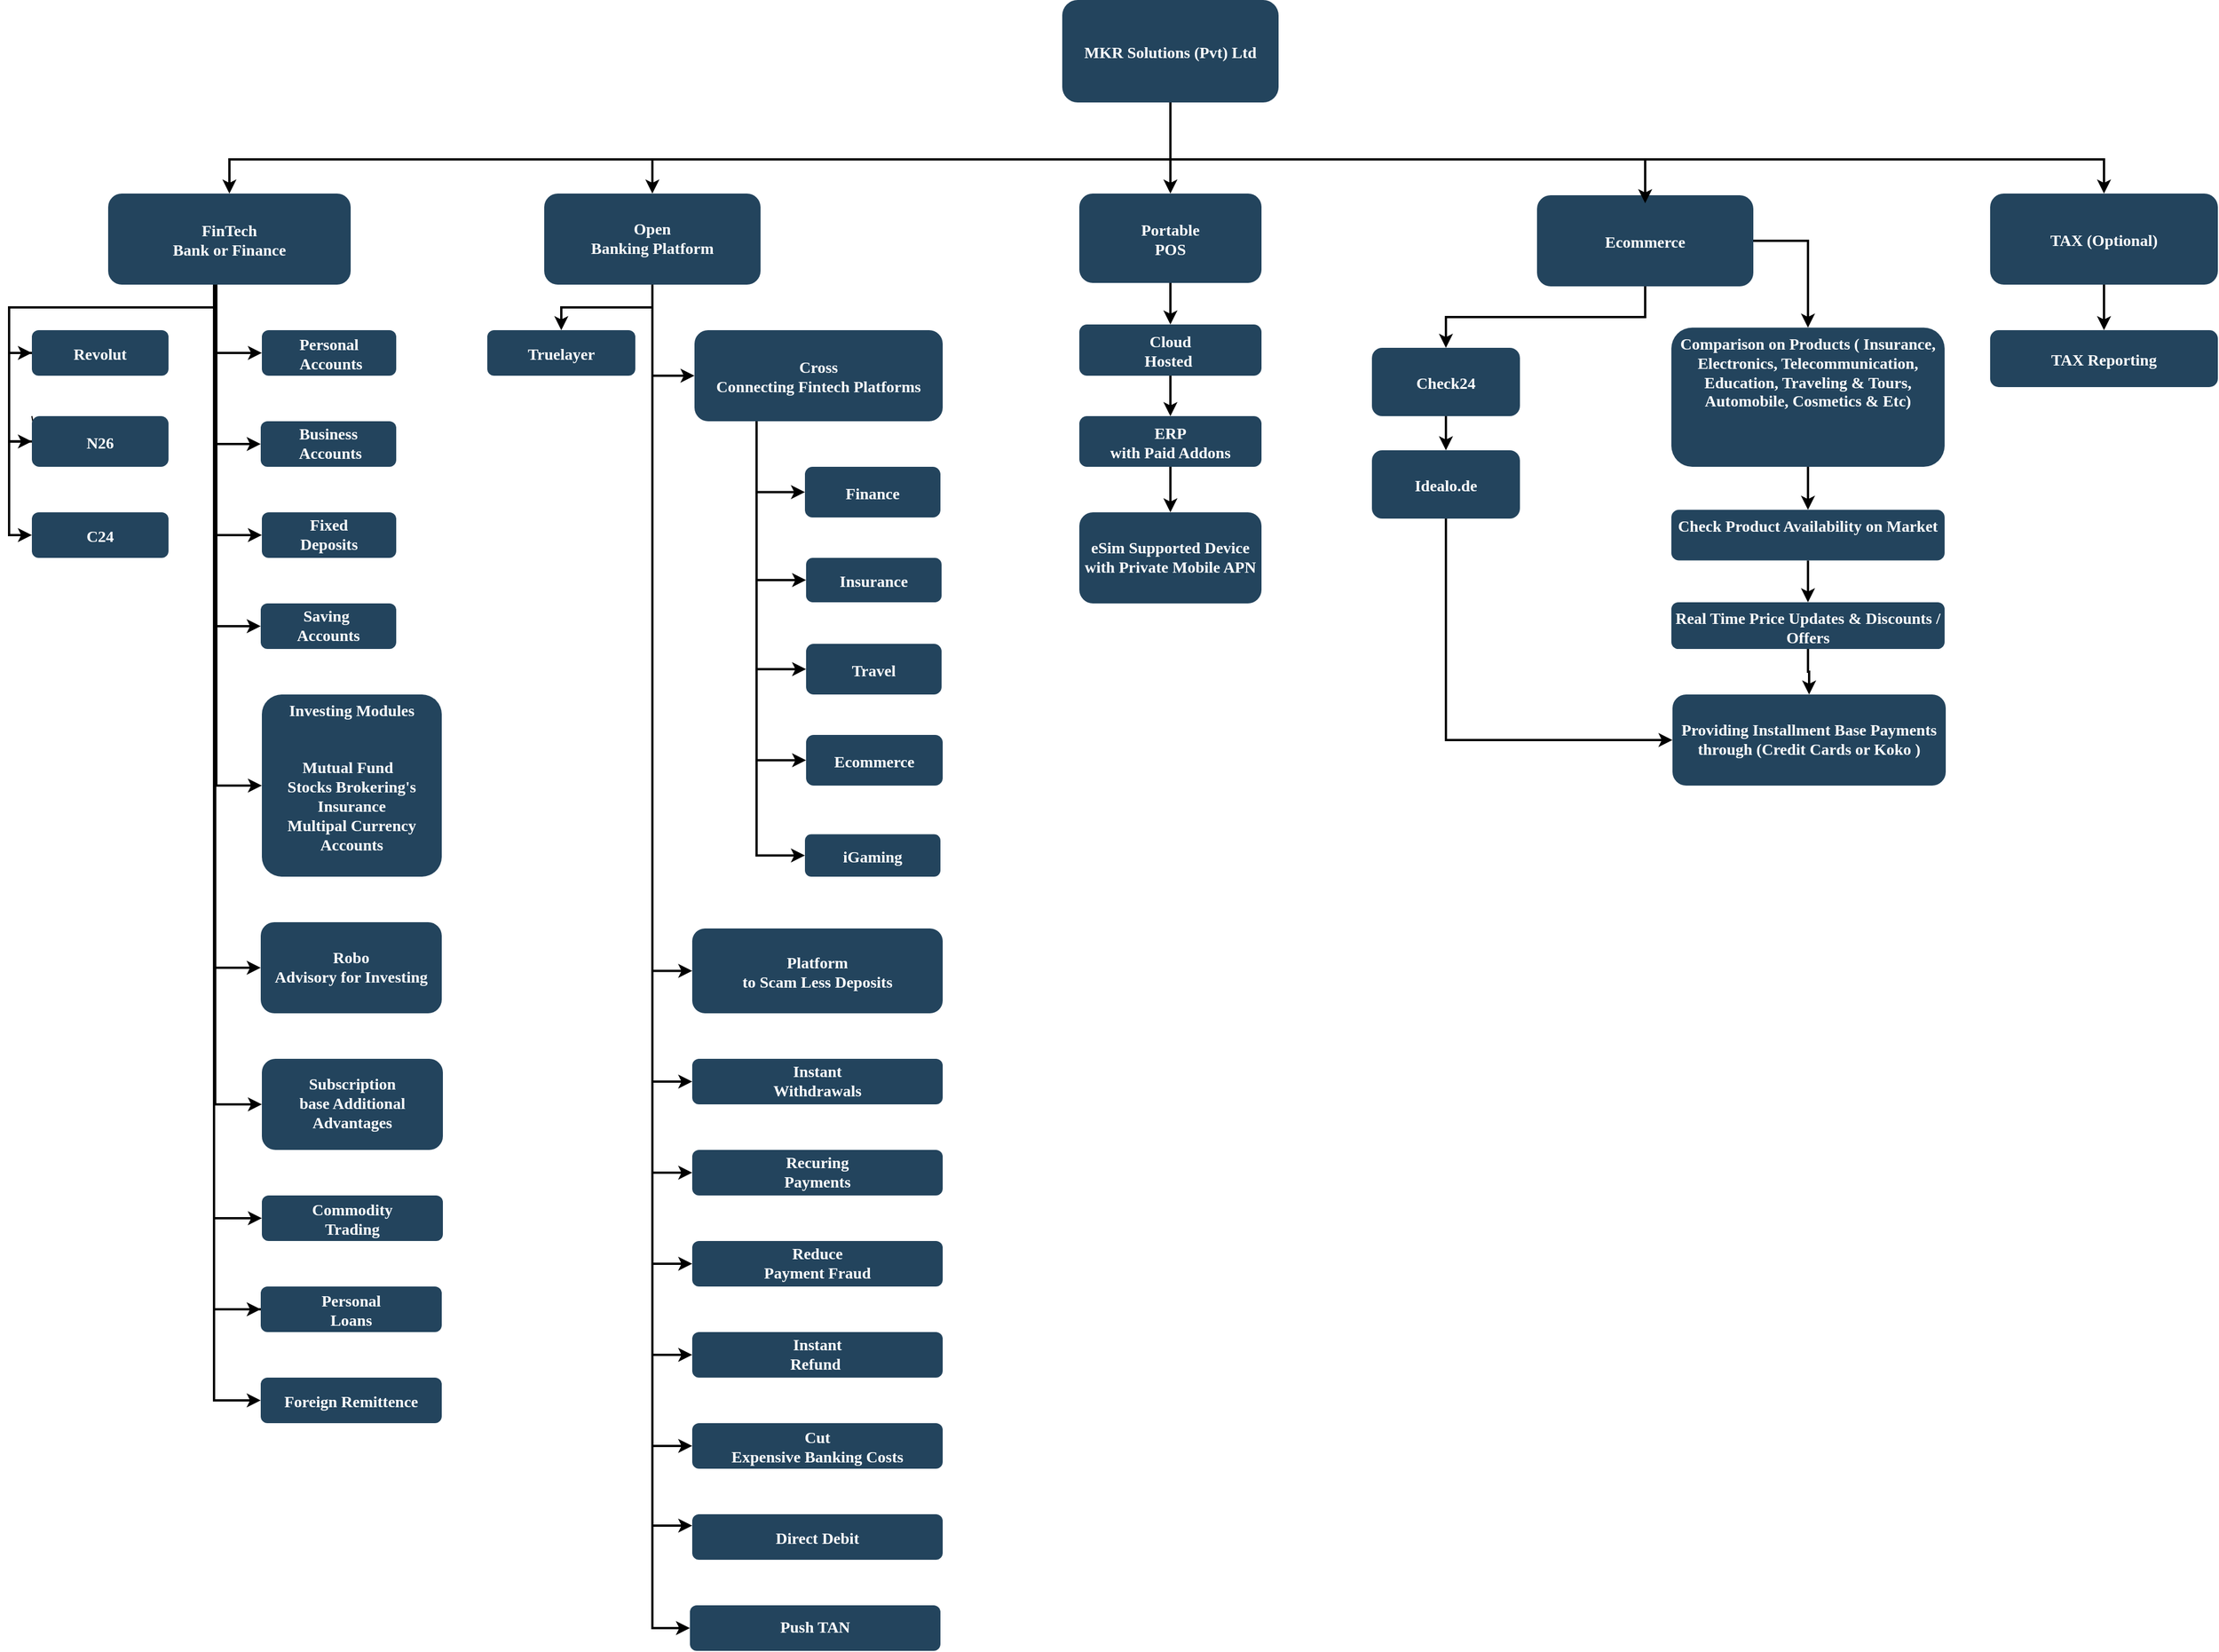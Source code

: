 <mxfile version="25.0.3">
  <diagram name="Page-1" id="2c0d36ab-eaac-3732-788b-9136903baeff">
    <mxGraphModel dx="2954" dy="1110" grid="1" gridSize="10" guides="1" tooltips="1" connect="1" arrows="1" fold="1" page="1" pageScale="1.5" pageWidth="1654" pageHeight="1169" background="none" math="0" shadow="0">
      <root>
        <mxCell id="0" />
        <mxCell id="1" parent="0" />
        <mxCell id="46ZgH81Ad_jFvTiQ-aaI-148" style="edgeStyle=orthogonalEdgeStyle;rounded=0;orthogonalLoop=1;jettySize=auto;html=1;exitX=0.5;exitY=1;exitDx=0;exitDy=0;strokeWidth=2;" parent="1" source="2" target="46ZgH81Ad_jFvTiQ-aaI-145" edge="1">
          <mxGeometry relative="1" as="geometry">
            <Array as="points">
              <mxPoint x="1040" y="290" />
              <mxPoint x="1860" y="290" />
            </Array>
          </mxGeometry>
        </mxCell>
        <mxCell id="46ZgH81Ad_jFvTiQ-aaI-154" style="edgeStyle=orthogonalEdgeStyle;rounded=0;orthogonalLoop=1;jettySize=auto;html=1;exitX=0.5;exitY=1;exitDx=0;exitDy=0;entryX=0.5;entryY=0;entryDx=0;entryDy=0;strokeWidth=2;" parent="1" source="2" target="10" edge="1">
          <mxGeometry relative="1" as="geometry" />
        </mxCell>
        <mxCell id="46ZgH81Ad_jFvTiQ-aaI-155" style="edgeStyle=orthogonalEdgeStyle;rounded=0;orthogonalLoop=1;jettySize=auto;html=1;exitX=0.5;exitY=1;exitDx=0;exitDy=0;entryX=0.5;entryY=0;entryDx=0;entryDy=0;strokeWidth=2;" parent="1" source="2" target="13" edge="1">
          <mxGeometry relative="1" as="geometry">
            <Array as="points">
              <mxPoint x="1040" y="290" />
              <mxPoint x="214" y="290" />
            </Array>
          </mxGeometry>
        </mxCell>
        <mxCell id="2" value="MKR Solutions (Pvt) Ltd" style="rounded=1;fillColor=#23445D;gradientColor=none;strokeColor=none;fontColor=#FFFFFF;fontStyle=1;fontFamily=Tahoma;fontSize=14" parent="1" vertex="1">
          <mxGeometry x="945" y="150" width="190" height="90" as="geometry" />
        </mxCell>
        <mxCell id="46ZgH81Ad_jFvTiQ-aaI-136" style="edgeStyle=orthogonalEdgeStyle;rounded=0;orthogonalLoop=1;jettySize=auto;html=1;exitX=1;exitY=0.5;exitDx=0;exitDy=0;entryX=0.5;entryY=0;entryDx=0;entryDy=0;strokeWidth=2;" parent="1" source="4" target="48" edge="1">
          <mxGeometry relative="1" as="geometry" />
        </mxCell>
        <mxCell id="4" value="Ecommerce" style="rounded=1;fillColor=#23445D;gradientColor=none;strokeColor=none;fontColor=#FFFFFF;fontStyle=1;fontFamily=Tahoma;fontSize=14" parent="1" vertex="1">
          <mxGeometry x="1362.0" y="321.5" width="190" height="80" as="geometry" />
        </mxCell>
        <mxCell id="9" value="" style="edgeStyle=elbowEdgeStyle;elbow=vertical;strokeWidth=2;rounded=0;exitX=0.5;exitY=1;exitDx=0;exitDy=0;" parent="1" source="2" edge="1">
          <mxGeometry x="337" y="215.5" width="100" height="100" as="geometry">
            <mxPoint x="1040" y="230" as="sourcePoint" />
            <mxPoint x="1457" y="328.5" as="targetPoint" />
            <Array as="points">
              <mxPoint x="1160" y="290" />
              <mxPoint x="1050" y="294" />
            </Array>
          </mxGeometry>
        </mxCell>
        <mxCell id="46ZgH81Ad_jFvTiQ-aaI-150" style="edgeStyle=orthogonalEdgeStyle;rounded=0;orthogonalLoop=1;jettySize=auto;html=1;exitX=0.5;exitY=1;exitDx=0;exitDy=0;entryX=0.5;entryY=0;entryDx=0;entryDy=0;strokeWidth=2;" parent="1" source="10" target="41" edge="1">
          <mxGeometry relative="1" as="geometry" />
        </mxCell>
        <mxCell id="10" value="Portable&#xa;POS" style="rounded=1;fillColor=#23445D;gradientColor=none;strokeColor=none;fontColor=#FFFFFF;fontStyle=1;fontFamily=Tahoma;fontSize=14" parent="1" vertex="1">
          <mxGeometry x="960" y="320" width="160" height="78.5" as="geometry" />
        </mxCell>
        <mxCell id="46ZgH81Ad_jFvTiQ-aaI-121" style="edgeStyle=orthogonalEdgeStyle;rounded=0;orthogonalLoop=1;jettySize=auto;html=1;exitX=0.5;exitY=1;exitDx=0;exitDy=0;entryX=0;entryY=0.5;entryDx=0;entryDy=0;strokeWidth=2;" parent="1" source="12" target="37" edge="1">
          <mxGeometry relative="1" as="geometry" />
        </mxCell>
        <mxCell id="46ZgH81Ad_jFvTiQ-aaI-122" style="edgeStyle=orthogonalEdgeStyle;rounded=0;orthogonalLoop=1;jettySize=auto;html=1;exitX=0.5;exitY=1;exitDx=0;exitDy=0;entryX=0;entryY=0.5;entryDx=0;entryDy=0;strokeWidth=2;" parent="1" source="12" target="38" edge="1">
          <mxGeometry relative="1" as="geometry" />
        </mxCell>
        <mxCell id="46ZgH81Ad_jFvTiQ-aaI-124" style="edgeStyle=orthogonalEdgeStyle;rounded=0;orthogonalLoop=1;jettySize=auto;html=1;exitX=0.5;exitY=1;exitDx=0;exitDy=0;entryX=0;entryY=0.5;entryDx=0;entryDy=0;strokeWidth=2;" parent="1" source="12" target="39" edge="1">
          <mxGeometry relative="1" as="geometry" />
        </mxCell>
        <mxCell id="46ZgH81Ad_jFvTiQ-aaI-125" style="edgeStyle=orthogonalEdgeStyle;rounded=0;orthogonalLoop=1;jettySize=auto;html=1;exitX=0.5;exitY=1;exitDx=0;exitDy=0;entryX=0;entryY=0.5;entryDx=0;entryDy=0;strokeWidth=2;" parent="1" source="12" target="8fLzP8o-x3sx5GPTJKCO-153" edge="1">
          <mxGeometry relative="1" as="geometry" />
        </mxCell>
        <mxCell id="46ZgH81Ad_jFvTiQ-aaI-126" style="edgeStyle=orthogonalEdgeStyle;rounded=0;orthogonalLoop=1;jettySize=auto;html=1;exitX=0.5;exitY=1;exitDx=0;exitDy=0;entryX=0;entryY=0.5;entryDx=0;entryDy=0;strokeWidth=2;" parent="1" source="12" target="8fLzP8o-x3sx5GPTJKCO-154" edge="1">
          <mxGeometry relative="1" as="geometry" />
        </mxCell>
        <mxCell id="46ZgH81Ad_jFvTiQ-aaI-127" style="edgeStyle=orthogonalEdgeStyle;rounded=0;orthogonalLoop=1;jettySize=auto;html=1;exitX=0.5;exitY=1;exitDx=0;exitDy=0;entryX=0;entryY=0.5;entryDx=0;entryDy=0;strokeWidth=2;" parent="1" source="12" target="8fLzP8o-x3sx5GPTJKCO-155" edge="1">
          <mxGeometry relative="1" as="geometry" />
        </mxCell>
        <mxCell id="46ZgH81Ad_jFvTiQ-aaI-128" style="edgeStyle=orthogonalEdgeStyle;rounded=0;orthogonalLoop=1;jettySize=auto;html=1;exitX=0.5;exitY=1;exitDx=0;exitDy=0;entryX=0;entryY=0.25;entryDx=0;entryDy=0;strokeWidth=2;" parent="1" source="12" target="95Yf4TQ1uGfuyi8VCFPg-128" edge="1">
          <mxGeometry relative="1" as="geometry" />
        </mxCell>
        <mxCell id="46ZgH81Ad_jFvTiQ-aaI-131" style="edgeStyle=orthogonalEdgeStyle;rounded=0;orthogonalLoop=1;jettySize=auto;html=1;exitX=0.5;exitY=1;exitDx=0;exitDy=0;entryX=0;entryY=0.5;entryDx=0;entryDy=0;strokeWidth=2;" parent="1" source="12" target="29" edge="1">
          <mxGeometry relative="1" as="geometry" />
        </mxCell>
        <mxCell id="46ZgH81Ad_jFvTiQ-aaI-133" style="edgeStyle=orthogonalEdgeStyle;rounded=0;orthogonalLoop=1;jettySize=auto;html=1;exitX=0.5;exitY=1;exitDx=0;exitDy=0;entryX=0.5;entryY=0;entryDx=0;entryDy=0;strokeWidth=2;" parent="1" source="12" target="25" edge="1">
          <mxGeometry relative="1" as="geometry" />
        </mxCell>
        <mxCell id="46ZgH81Ad_jFvTiQ-aaI-161" style="edgeStyle=orthogonalEdgeStyle;rounded=0;orthogonalLoop=1;jettySize=auto;html=1;exitX=0.5;exitY=1;exitDx=0;exitDy=0;entryX=0;entryY=0.5;entryDx=0;entryDy=0;strokeWidth=2;" parent="1" source="12" target="46ZgH81Ad_jFvTiQ-aaI-159" edge="1">
          <mxGeometry relative="1" as="geometry" />
        </mxCell>
        <mxCell id="12" value="Open&#xa;Banking Platform" style="rounded=1;fillColor=#23445D;gradientColor=none;strokeColor=none;fontColor=#FFFFFF;fontStyle=1;fontFamily=Tahoma;fontSize=14;whiteSpace=wrap;" parent="1" vertex="1">
          <mxGeometry x="490.0" y="320" width="190" height="80" as="geometry" />
        </mxCell>
        <mxCell id="46ZgH81Ad_jFvTiQ-aaI-109" style="edgeStyle=orthogonalEdgeStyle;rounded=0;orthogonalLoop=1;jettySize=auto;html=1;entryX=0;entryY=0.5;entryDx=0;entryDy=0;strokeWidth=2;" parent="1" target="14" edge="1">
          <mxGeometry relative="1" as="geometry">
            <mxPoint x="200" y="420" as="sourcePoint" />
            <Array as="points">
              <mxPoint x="107" y="420" />
              <mxPoint x="20" y="420" />
              <mxPoint x="20" y="460" />
            </Array>
          </mxGeometry>
        </mxCell>
        <mxCell id="13" value="FinTech&#xa;Bank or Finance" style="rounded=1;fillColor=#23445D;gradientColor=none;strokeColor=none;fontColor=#FFFFFF;fontStyle=1;fontFamily=Tahoma;fontSize=14" parent="1" vertex="1">
          <mxGeometry x="107" y="320" width="213" height="80" as="geometry" />
        </mxCell>
        <mxCell id="46ZgH81Ad_jFvTiQ-aaI-110" style="edgeStyle=orthogonalEdgeStyle;rounded=0;orthogonalLoop=1;jettySize=auto;html=1;exitX=0;exitY=0.5;exitDx=0;exitDy=0;entryX=0;entryY=0.5;entryDx=0;entryDy=0;strokeWidth=2;" parent="1" source="14" target="15" edge="1">
          <mxGeometry relative="1" as="geometry" />
        </mxCell>
        <mxCell id="14" value="Revolut" style="rounded=1;fillColor=#23445D;gradientColor=none;strokeColor=none;fontColor=#FFFFFF;fontStyle=1;fontFamily=Tahoma;fontSize=14" parent="1" vertex="1">
          <mxGeometry x="40" y="440" width="120" height="40" as="geometry" />
        </mxCell>
        <mxCell id="8fLzP8o-x3sx5GPTJKCO-126" style="edgeStyle=none;rounded=0;orthogonalLoop=1;jettySize=auto;html=1;exitX=0;exitY=0;exitDx=0;exitDy=0;entryX=0;entryY=0.25;entryDx=0;entryDy=0;" parent="1" source="15" edge="1">
          <mxGeometry relative="1" as="geometry">
            <mxPoint x="47" y="555.5" as="targetPoint" />
          </mxGeometry>
        </mxCell>
        <mxCell id="46ZgH81Ad_jFvTiQ-aaI-111" style="edgeStyle=orthogonalEdgeStyle;rounded=0;orthogonalLoop=1;jettySize=auto;html=1;exitX=0;exitY=0.5;exitDx=0;exitDy=0;entryX=0;entryY=0.5;entryDx=0;entryDy=0;strokeWidth=2;" parent="1" source="15" target="8fLzP8o-x3sx5GPTJKCO-135" edge="1">
          <mxGeometry relative="1" as="geometry" />
        </mxCell>
        <mxCell id="15" value="N26" style="rounded=1;fillColor=#23445D;gradientColor=none;strokeColor=none;fontColor=#FFFFFF;fontStyle=1;fontFamily=Tahoma;fontSize=14" parent="1" vertex="1">
          <mxGeometry x="40" y="515.5" width="120" height="44.5" as="geometry" />
        </mxCell>
        <mxCell id="16" value="Personal&#xa; Accounts" style="rounded=1;fillColor=#23445D;gradientColor=none;strokeColor=none;fontColor=#FFFFFF;fontStyle=1;fontFamily=Tahoma;fontSize=14" parent="1" vertex="1">
          <mxGeometry x="242" y="440" width="118" height="40" as="geometry" />
        </mxCell>
        <mxCell id="17" value="Business&#xa; Accounts" style="rounded=1;fillColor=#23445D;gradientColor=none;strokeColor=none;fontColor=#FFFFFF;fontStyle=1;fontFamily=Tahoma;fontSize=14;whiteSpace=wrap;" parent="1" vertex="1">
          <mxGeometry x="241" y="520" width="119" height="40" as="geometry" />
        </mxCell>
        <mxCell id="18" value="&#xa;&#xa;&#xa;&#xa;&#xa;Fixed&#xa;Deposits&#xa;  &#xa; &#xa;&#xa;&#xa;&#xa;" style="rounded=1;fillColor=#23445D;gradientColor=none;strokeColor=none;fontColor=#FFFFFF;fontStyle=1;fontFamily=Tahoma;fontSize=14;whiteSpace=wrap;" parent="1" vertex="1">
          <mxGeometry x="242" y="600" width="118" height="40" as="geometry" />
        </mxCell>
        <mxCell id="19" value="&#xa;&#xa;&#xa;&#xa;Saving &#xa;Accounts&#xa;  &#xa; &#xa;&#xa;&#xa;" style="rounded=1;fillColor=#23445D;gradientColor=none;strokeColor=none;fontColor=#FFFFFF;fontStyle=1;fontFamily=Tahoma;fontSize=14;whiteSpace=wrap;" parent="1" vertex="1">
          <mxGeometry x="241" y="680" width="119" height="40" as="geometry" />
        </mxCell>
        <mxCell id="20" value="Investing Modules&#xa;&#xa; &#xa;  Mutual Fund&#xa;Stocks Brokering&#39;s&#xa;Insurance&#xa;Multipal Currency Accounts&#xa;&#xa;&#xa;&#xa;&#xa;&#xa; &#xa;  &#xa;  &#xa;&#xa;  &#xa; &#xa;&#xa;" style="rounded=1;fillColor=#23445D;gradientColor=none;strokeColor=none;fontColor=#FFFFFF;fontStyle=1;fontFamily=Tahoma;fontSize=14;arcSize=11;verticalAlign=top;textDirection=rtl;labelPosition=center;verticalLabelPosition=middle;align=center;whiteSpace=wrap;" parent="1" vertex="1">
          <mxGeometry x="242" y="760" width="158" height="160" as="geometry" />
        </mxCell>
        <mxCell id="23" value="Robo&#xa;Advisory for Investing" style="rounded=1;fillColor=#23445D;gradientColor=none;strokeColor=none;fontColor=#FFFFFF;fontStyle=1;fontFamily=Tahoma;fontSize=14;whiteSpace=wrap;" parent="1" vertex="1">
          <mxGeometry x="241" y="960" width="159" height="80" as="geometry" />
        </mxCell>
        <mxCell id="25" value="Truelayer" style="rounded=1;fillColor=#23445D;gradientColor=none;strokeColor=none;fontColor=#FFFFFF;fontStyle=1;fontFamily=Tahoma;fontSize=14" parent="1" vertex="1">
          <mxGeometry x="440" y="440" width="130" height="40" as="geometry" />
        </mxCell>
        <mxCell id="46ZgH81Ad_jFvTiQ-aaI-115" style="edgeStyle=orthogonalEdgeStyle;rounded=0;orthogonalLoop=1;jettySize=auto;html=1;exitX=0.25;exitY=1;exitDx=0;exitDy=0;entryX=0;entryY=0.5;entryDx=0;entryDy=0;strokeWidth=2;" parent="1" source="29" target="30" edge="1">
          <mxGeometry relative="1" as="geometry" />
        </mxCell>
        <mxCell id="46ZgH81Ad_jFvTiQ-aaI-116" style="edgeStyle=orthogonalEdgeStyle;rounded=0;orthogonalLoop=1;jettySize=auto;html=1;exitX=0.25;exitY=1;exitDx=0;exitDy=0;entryX=0;entryY=0.5;entryDx=0;entryDy=0;strokeWidth=2;" parent="1" source="29" target="31" edge="1">
          <mxGeometry relative="1" as="geometry" />
        </mxCell>
        <mxCell id="46ZgH81Ad_jFvTiQ-aaI-117" style="edgeStyle=orthogonalEdgeStyle;rounded=0;orthogonalLoop=1;jettySize=auto;html=1;exitX=0.25;exitY=1;exitDx=0;exitDy=0;entryX=0;entryY=0.5;entryDx=0;entryDy=0;strokeWidth=2;" parent="1" source="29" target="32" edge="1">
          <mxGeometry relative="1" as="geometry" />
        </mxCell>
        <mxCell id="46ZgH81Ad_jFvTiQ-aaI-118" style="edgeStyle=orthogonalEdgeStyle;rounded=0;orthogonalLoop=1;jettySize=auto;html=1;exitX=0.25;exitY=1;exitDx=0;exitDy=0;entryX=0;entryY=0.5;entryDx=0;entryDy=0;strokeWidth=2;" parent="1" source="29" target="35" edge="1">
          <mxGeometry relative="1" as="geometry" />
        </mxCell>
        <mxCell id="46ZgH81Ad_jFvTiQ-aaI-119" style="edgeStyle=orthogonalEdgeStyle;rounded=0;orthogonalLoop=1;jettySize=auto;html=1;exitX=0.25;exitY=1;exitDx=0;exitDy=0;entryX=0;entryY=0.5;entryDx=0;entryDy=0;strokeWidth=2;" parent="1" source="29" target="36" edge="1">
          <mxGeometry relative="1" as="geometry" />
        </mxCell>
        <mxCell id="29" value="Cross&#xa;Connecting Fintech Platforms" style="rounded=1;fillColor=#23445D;gradientColor=none;strokeColor=none;fontColor=#FFFFFF;fontStyle=1;fontFamily=Tahoma;fontSize=14" parent="1" vertex="1">
          <mxGeometry x="622" y="440" width="218" height="80" as="geometry" />
        </mxCell>
        <mxCell id="30" value="Finance" style="rounded=1;fillColor=#23445D;gradientColor=none;strokeColor=none;fontColor=#FFFFFF;fontStyle=1;fontFamily=Tahoma;fontSize=14" parent="1" vertex="1">
          <mxGeometry x="719" y="560" width="119" height="44.5" as="geometry" />
        </mxCell>
        <mxCell id="31" value="Insurance" style="rounded=1;fillColor=#23445D;gradientColor=none;strokeColor=none;fontColor=#FFFFFF;fontStyle=1;fontFamily=Tahoma;fontSize=14" parent="1" vertex="1">
          <mxGeometry x="720" y="640" width="119" height="39" as="geometry" />
        </mxCell>
        <mxCell id="32" value="Travel" style="rounded=1;fillColor=#23445D;gradientColor=none;strokeColor=none;fontColor=#FFFFFF;fontStyle=1;fontFamily=Tahoma;fontSize=14" parent="1" vertex="1">
          <mxGeometry x="720" y="715.5" width="119" height="44.5" as="geometry" />
        </mxCell>
        <mxCell id="35" value="Ecommerce" style="rounded=1;fillColor=#23445D;gradientColor=none;strokeColor=none;fontColor=#FFFFFF;fontStyle=1;fontFamily=Tahoma;fontSize=14" parent="1" vertex="1">
          <mxGeometry x="720" y="795.5" width="120" height="44.5" as="geometry" />
        </mxCell>
        <mxCell id="36" value="iGaming" style="rounded=1;fillColor=#23445D;gradientColor=none;strokeColor=none;fontColor=#FFFFFF;fontStyle=1;fontFamily=Tahoma;fontSize=14" parent="1" vertex="1">
          <mxGeometry x="719" y="882.75" width="119" height="37.25" as="geometry" />
        </mxCell>
        <mxCell id="37" value="Platform&#xa;to Scam Less Deposits" style="rounded=1;fillColor=#23445D;gradientColor=none;strokeColor=none;fontColor=#FFFFFF;fontStyle=1;fontFamily=Tahoma;fontSize=14" parent="1" vertex="1">
          <mxGeometry x="620" y="965.5" width="220" height="74.5" as="geometry" />
        </mxCell>
        <mxCell id="38" value="Instant&#xa;Withdrawals" style="rounded=1;fillColor=#23445D;gradientColor=none;strokeColor=none;fontColor=#FFFFFF;fontStyle=1;fontFamily=Tahoma;fontSize=14;whiteSpace=wrap;" parent="1" vertex="1">
          <mxGeometry x="620" y="1080" width="220" height="40" as="geometry" />
        </mxCell>
        <mxCell id="39" value="Recuring&#xa;Payments" style="rounded=1;fillColor=#23445D;gradientColor=none;strokeColor=none;fontColor=#FFFFFF;fontStyle=1;fontFamily=Tahoma;fontSize=14;whiteSpace=wrap;" parent="1" vertex="1">
          <mxGeometry x="620" y="1160" width="220" height="40" as="geometry" />
        </mxCell>
        <mxCell id="46ZgH81Ad_jFvTiQ-aaI-151" style="edgeStyle=orthogonalEdgeStyle;rounded=0;orthogonalLoop=1;jettySize=auto;html=1;exitX=0.5;exitY=1;exitDx=0;exitDy=0;entryX=0.5;entryY=0;entryDx=0;entryDy=0;strokeWidth=2;" parent="1" source="41" target="42" edge="1">
          <mxGeometry relative="1" as="geometry" />
        </mxCell>
        <mxCell id="41" value="Cloud&#xa;Hosted " style="rounded=1;fillColor=#23445D;gradientColor=none;strokeColor=none;fontColor=#FFFFFF;fontStyle=1;fontFamily=Tahoma;fontSize=14" parent="1" vertex="1">
          <mxGeometry x="960" y="435" width="160" height="45" as="geometry" />
        </mxCell>
        <mxCell id="46ZgH81Ad_jFvTiQ-aaI-152" style="edgeStyle=orthogonalEdgeStyle;rounded=0;orthogonalLoop=1;jettySize=auto;html=1;exitX=0.5;exitY=1;exitDx=0;exitDy=0;entryX=0.5;entryY=0;entryDx=0;entryDy=0;strokeWidth=2;" parent="1" source="42" target="43" edge="1">
          <mxGeometry relative="1" as="geometry" />
        </mxCell>
        <mxCell id="42" value="ERP&#xa;with Paid Addons" style="rounded=1;fillColor=#23445D;gradientColor=none;strokeColor=none;fontColor=#FFFFFF;fontStyle=1;fontFamily=Tahoma;fontSize=14" parent="1" vertex="1">
          <mxGeometry x="960" y="515.5" width="160" height="44.5" as="geometry" />
        </mxCell>
        <mxCell id="43" value="eSim Supported Device with Private Mobile APN" style="rounded=1;fillColor=#23445D;gradientColor=none;strokeColor=none;fontColor=#FFFFFF;fontStyle=1;fontFamily=Tahoma;fontSize=14;whiteSpace=wrap;" parent="1" vertex="1">
          <mxGeometry x="960" y="600" width="160" height="80" as="geometry" />
        </mxCell>
        <mxCell id="HMDARcw2_HYiJdbcsD-V-105" style="edgeStyle=orthogonalEdgeStyle;rounded=0;orthogonalLoop=1;jettySize=auto;html=1;exitX=0.5;exitY=1;exitDx=0;exitDy=0;entryX=0.5;entryY=0;entryDx=0;entryDy=0;strokeWidth=2;" edge="1" parent="1" source="44" target="45">
          <mxGeometry relative="1" as="geometry" />
        </mxCell>
        <mxCell id="44" value="Check24" style="rounded=1;fillColor=#23445D;gradientColor=none;strokeColor=none;fontColor=#FFFFFF;fontStyle=1;fontFamily=Tahoma;fontSize=14" parent="1" vertex="1">
          <mxGeometry x="1217" y="455.5" width="130" height="60" as="geometry" />
        </mxCell>
        <mxCell id="HMDARcw2_HYiJdbcsD-V-106" style="edgeStyle=orthogonalEdgeStyle;rounded=0;orthogonalLoop=1;jettySize=auto;html=1;exitX=0.5;exitY=1;exitDx=0;exitDy=0;entryX=0;entryY=0.5;entryDx=0;entryDy=0;strokeWidth=2;" edge="1" parent="1" source="45" target="49">
          <mxGeometry relative="1" as="geometry" />
        </mxCell>
        <mxCell id="45" value="Idealo.de" style="rounded=1;fillColor=#23445D;gradientColor=none;strokeColor=none;fontColor=#FFFFFF;fontStyle=1;fontFamily=Tahoma;fontSize=14" parent="1" vertex="1">
          <mxGeometry x="1217" y="545.5" width="130" height="60" as="geometry" />
        </mxCell>
        <mxCell id="HMDARcw2_HYiJdbcsD-V-108" style="edgeStyle=orthogonalEdgeStyle;rounded=0;orthogonalLoop=1;jettySize=auto;html=1;exitX=0.5;exitY=1;exitDx=0;exitDy=0;strokeWidth=2;" edge="1" parent="1" source="48" target="BiBf15HHNjMDZF8-XcX4-115">
          <mxGeometry relative="1" as="geometry" />
        </mxCell>
        <mxCell id="48" value="Comparison on Products ( Insurance, Electronics, Telecommunication, Education, Traveling &amp; Tours, Automobile, Cosmetics &amp; Etc) " style="rounded=1;fillColor=#23445D;gradientColor=none;strokeColor=none;fontColor=#FFFFFF;fontStyle=1;fontFamily=Tahoma;fontSize=14;verticalAlign=top;align=center;horizontal=1;labelBackgroundColor=none;labelBorderColor=none;textShadow=0;whiteSpace=wrap;" parent="1" vertex="1">
          <mxGeometry x="1480" y="437.75" width="240" height="122.25" as="geometry" />
        </mxCell>
        <mxCell id="49" value="Providing Installment Base Payments through (Credit Cards or Koko )" style="rounded=1;fillColor=#23445D;gradientColor=none;strokeColor=none;fontColor=#FFFFFF;fontStyle=1;fontFamily=Tahoma;fontSize=14;whiteSpace=wrap;" parent="1" vertex="1">
          <mxGeometry x="1481" y="760" width="240" height="80" as="geometry" />
        </mxCell>
        <mxCell id="59" value="" style="edgeStyle=elbowEdgeStyle;elbow=vertical;strokeWidth=2;rounded=0" parent="1" source="2" target="12" edge="1">
          <mxGeometry x="347" y="225.5" width="100" height="100" as="geometry">
            <mxPoint x="862.0" y="275.5" as="sourcePoint" />
            <mxPoint x="1467.0" y="345.5" as="targetPoint" />
            <Array as="points">
              <mxPoint x="720" y="290" />
            </Array>
          </mxGeometry>
        </mxCell>
        <mxCell id="64" value="" style="edgeStyle=elbowEdgeStyle;elbow=horizontal;strokeWidth=2;rounded=0" parent="1" source="13" target="16" edge="1">
          <mxGeometry x="-23" y="135.5" width="100" height="100" as="geometry">
            <mxPoint x="-23" y="235.5" as="sourcePoint" />
            <mxPoint x="77" y="135.5" as="targetPoint" />
            <Array as="points">
              <mxPoint x="202" y="435.5" />
            </Array>
          </mxGeometry>
        </mxCell>
        <mxCell id="65" value="" style="edgeStyle=elbowEdgeStyle;elbow=horizontal;strokeWidth=2;rounded=0" parent="1" source="13" target="17" edge="1">
          <mxGeometry x="-23" y="135.5" width="100" height="100" as="geometry">
            <mxPoint x="-23" y="235.5" as="sourcePoint" />
            <mxPoint x="77" y="135.5" as="targetPoint" />
            <Array as="points">
              <mxPoint x="202" y="475.5" />
            </Array>
          </mxGeometry>
        </mxCell>
        <mxCell id="66" value="" style="edgeStyle=elbowEdgeStyle;elbow=horizontal;strokeWidth=2;rounded=0" parent="1" source="13" target="18" edge="1">
          <mxGeometry x="-23" y="135.5" width="100" height="100" as="geometry">
            <mxPoint x="-23" y="235.5" as="sourcePoint" />
            <mxPoint x="77" y="135.5" as="targetPoint" />
            <Array as="points">
              <mxPoint x="202" y="525.5" />
            </Array>
          </mxGeometry>
        </mxCell>
        <mxCell id="67" value="" style="edgeStyle=elbowEdgeStyle;elbow=horizontal;strokeWidth=2;rounded=0" parent="1" source="13" target="19" edge="1">
          <mxGeometry x="-23" y="135.5" width="100" height="100" as="geometry">
            <mxPoint x="-23" y="235.5" as="sourcePoint" />
            <mxPoint x="77" y="135.5" as="targetPoint" />
            <Array as="points">
              <mxPoint x="202" y="575.5" />
            </Array>
          </mxGeometry>
        </mxCell>
        <mxCell id="68" value="" style="edgeStyle=elbowEdgeStyle;elbow=horizontal;strokeWidth=2;rounded=0" parent="1" source="13" target="8fLzP8o-x3sx5GPTJKCO-152" edge="1">
          <mxGeometry x="-23" y="135.5" width="100" height="100" as="geometry">
            <mxPoint x="-23" y="235.5" as="sourcePoint" />
            <mxPoint x="240" y="1300" as="targetPoint" />
            <Array as="points">
              <mxPoint x="200" y="1300" />
            </Array>
          </mxGeometry>
        </mxCell>
        <mxCell id="105" value="" style="edgeStyle=elbowEdgeStyle;elbow=vertical;strokeWidth=2;rounded=0" parent="1" source="4" target="44" edge="1">
          <mxGeometry x="-23" y="135.5" width="100" height="100" as="geometry">
            <mxPoint x="-23" y="235.5" as="sourcePoint" />
            <mxPoint x="77" y="135.5" as="targetPoint" />
          </mxGeometry>
        </mxCell>
        <mxCell id="8fLzP8o-x3sx5GPTJKCO-125" style="edgeStyle=none;rounded=0;orthogonalLoop=1;jettySize=auto;html=1;exitX=0.5;exitY=0;exitDx=0;exitDy=0;" parent="1" edge="1">
          <mxGeometry relative="1" as="geometry">
            <mxPoint x="117.0" y="545.5" as="sourcePoint" />
            <mxPoint x="117.0" y="545.5" as="targetPoint" />
          </mxGeometry>
        </mxCell>
        <mxCell id="8fLzP8o-x3sx5GPTJKCO-135" value="C24" style="rounded=1;fillColor=#23445D;gradientColor=none;strokeColor=none;fontColor=#FFFFFF;fontStyle=1;fontFamily=Tahoma;fontSize=14" parent="1" vertex="1">
          <mxGeometry x="40" y="600" width="120" height="40" as="geometry" />
        </mxCell>
        <mxCell id="8fLzP8o-x3sx5GPTJKCO-150" value="Subscription&#xa;base Additional Advantages" style="rounded=1;fillColor=#23445D;gradientColor=none;strokeColor=none;fontColor=#FFFFFF;fontStyle=1;fontFamily=Tahoma;fontSize=14;whiteSpace=wrap;" parent="1" vertex="1">
          <mxGeometry x="242" y="1080" width="159" height="80" as="geometry" />
        </mxCell>
        <mxCell id="8fLzP8o-x3sx5GPTJKCO-151" value="Commodity&#xa;Trading" style="rounded=1;fillColor=#23445D;gradientColor=none;strokeColor=none;fontColor=#FFFFFF;fontStyle=1;fontFamily=Tahoma;fontSize=14" parent="1" vertex="1">
          <mxGeometry x="242" y="1200" width="159" height="40" as="geometry" />
        </mxCell>
        <mxCell id="46ZgH81Ad_jFvTiQ-aaI-158" style="edgeStyle=orthogonalEdgeStyle;rounded=0;orthogonalLoop=1;jettySize=auto;html=1;exitX=0;exitY=0.5;exitDx=0;exitDy=0;entryX=0;entryY=0.5;entryDx=0;entryDy=0;strokeWidth=2;" parent="1" source="8fLzP8o-x3sx5GPTJKCO-152" target="46ZgH81Ad_jFvTiQ-aaI-156" edge="1">
          <mxGeometry relative="1" as="geometry">
            <Array as="points">
              <mxPoint x="200" y="1300" />
              <mxPoint x="200" y="1380" />
            </Array>
          </mxGeometry>
        </mxCell>
        <mxCell id="8fLzP8o-x3sx5GPTJKCO-152" value="Personal&#xa;Loans" style="rounded=1;fillColor=#23445D;gradientColor=none;strokeColor=none;fontColor=#FFFFFF;fontStyle=1;fontFamily=Tahoma;fontSize=14" parent="1" vertex="1">
          <mxGeometry x="241" y="1280" width="159" height="40" as="geometry" />
        </mxCell>
        <mxCell id="8fLzP8o-x3sx5GPTJKCO-153" value="Reduce&#xa;Payment Fraud" style="rounded=1;fillColor=#23445D;gradientColor=none;strokeColor=none;fontColor=#FFFFFF;fontStyle=1;fontFamily=Tahoma;fontSize=14;textShadow=0;whiteSpace=wrap;" parent="1" vertex="1">
          <mxGeometry x="620" y="1240" width="220" height="40" as="geometry" />
        </mxCell>
        <mxCell id="8fLzP8o-x3sx5GPTJKCO-154" value="Instant&#xa;Refund " style="rounded=1;fillColor=#23445D;gradientColor=none;strokeColor=none;fontColor=#FFFFFF;fontStyle=1;fontFamily=Tahoma;fontSize=14;whiteSpace=wrap;" parent="1" vertex="1">
          <mxGeometry x="620" y="1320" width="220" height="40" as="geometry" />
        </mxCell>
        <mxCell id="8fLzP8o-x3sx5GPTJKCO-155" value="Cut&#xa;Expensive Banking Costs" style="rounded=1;fillColor=#23445D;gradientColor=none;strokeColor=none;fontColor=#FFFFFF;fontStyle=1;fontFamily=Tahoma;fontSize=14" parent="1" vertex="1">
          <mxGeometry x="620" y="1400" width="220" height="40" as="geometry" />
        </mxCell>
        <mxCell id="8fLzP8o-x3sx5GPTJKCO-158" style="edgeStyle=none;rounded=0;orthogonalLoop=1;jettySize=auto;html=1;exitX=1;exitY=0.5;exitDx=0;exitDy=0;" parent="1" source="25" target="25" edge="1">
          <mxGeometry relative="1" as="geometry" />
        </mxCell>
        <mxCell id="95Yf4TQ1uGfuyi8VCFPg-128" value="Direct Debit" style="rounded=1;fillColor=#23445D;gradientColor=none;strokeColor=none;fontColor=#FFFFFF;fontStyle=1;fontFamily=Tahoma;fontSize=14" parent="1" vertex="1">
          <mxGeometry x="620" y="1480" width="220" height="40" as="geometry" />
        </mxCell>
        <mxCell id="95Yf4TQ1uGfuyi8VCFPg-132" value="" style="edgeStyle=elbowEdgeStyle;elbow=horizontal;strokeWidth=2;rounded=0" parent="1" target="20" edge="1">
          <mxGeometry x="-23" y="135.5" width="100" height="100" as="geometry">
            <mxPoint x="202" y="490.5" as="sourcePoint" />
            <mxPoint x="237" y="830.5" as="targetPoint" />
            <Array as="points">
              <mxPoint x="202" y="650" />
            </Array>
          </mxGeometry>
        </mxCell>
        <mxCell id="95Yf4TQ1uGfuyi8VCFPg-133" value="" style="edgeStyle=elbowEdgeStyle;elbow=horizontal;strokeWidth=2;rounded=0;entryX=0;entryY=0.5;entryDx=0;entryDy=0;" parent="1" target="23" edge="1">
          <mxGeometry x="-23" y="135.5" width="100" height="100" as="geometry">
            <mxPoint x="201" y="716" as="sourcePoint" />
            <mxPoint x="236" y="1056" as="targetPoint" />
            <Array as="points">
              <mxPoint x="201" y="875.5" />
            </Array>
          </mxGeometry>
        </mxCell>
        <mxCell id="95Yf4TQ1uGfuyi8VCFPg-134" value="" style="edgeStyle=elbowEdgeStyle;elbow=horizontal;strokeWidth=2;rounded=0" parent="1" target="8fLzP8o-x3sx5GPTJKCO-150" edge="1">
          <mxGeometry x="-23" y="135.5" width="100" height="100" as="geometry">
            <mxPoint x="201" y="740" as="sourcePoint" />
            <mxPoint x="236" y="1080" as="targetPoint" />
            <Array as="points">
              <mxPoint x="201" y="899.5" />
            </Array>
          </mxGeometry>
        </mxCell>
        <mxCell id="95Yf4TQ1uGfuyi8VCFPg-135" value="" style="edgeStyle=elbowEdgeStyle;elbow=horizontal;strokeWidth=2;rounded=0;entryX=0;entryY=0.5;entryDx=0;entryDy=0;" parent="1" target="8fLzP8o-x3sx5GPTJKCO-151" edge="1">
          <mxGeometry x="-23" y="135.5" width="100" height="100" as="geometry">
            <mxPoint x="200" y="880" as="sourcePoint" />
            <mxPoint x="235" y="1220" as="targetPoint" />
            <Array as="points">
              <mxPoint x="200" y="1039.5" />
            </Array>
          </mxGeometry>
        </mxCell>
        <mxCell id="46ZgH81Ad_jFvTiQ-aaI-139" style="edgeStyle=orthogonalEdgeStyle;rounded=0;orthogonalLoop=1;jettySize=auto;html=1;exitX=0.5;exitY=1;exitDx=0;exitDy=0;entryX=0.5;entryY=0;entryDx=0;entryDy=0;strokeWidth=2;" parent="1" source="BiBf15HHNjMDZF8-XcX4-115" target="BiBf15HHNjMDZF8-XcX4-116" edge="1">
          <mxGeometry relative="1" as="geometry" />
        </mxCell>
        <mxCell id="BiBf15HHNjMDZF8-XcX4-115" value="Check Product Availability on Market" style="rounded=1;fillColor=#23445D;gradientColor=none;strokeColor=none;fontColor=#FFFFFF;fontStyle=1;fontFamily=Tahoma;fontSize=14;verticalAlign=top;align=center;horizontal=1;labelBackgroundColor=none;labelBorderColor=none;textShadow=0;whiteSpace=wrap;" parent="1" vertex="1">
          <mxGeometry x="1480" y="597.75" width="240" height="44.5" as="geometry" />
        </mxCell>
        <mxCell id="HMDARcw2_HYiJdbcsD-V-110" style="edgeStyle=orthogonalEdgeStyle;rounded=0;orthogonalLoop=1;jettySize=auto;html=1;exitX=0.5;exitY=1;exitDx=0;exitDy=0;strokeWidth=2;" edge="1" parent="1" source="BiBf15HHNjMDZF8-XcX4-116" target="49">
          <mxGeometry relative="1" as="geometry" />
        </mxCell>
        <mxCell id="BiBf15HHNjMDZF8-XcX4-116" value="Real Time Price Updates &amp; Discounts / Offers" style="rounded=1;fillColor=#23445D;gradientColor=none;strokeColor=none;fontColor=#FFFFFF;fontStyle=1;fontFamily=Tahoma;fontSize=14;verticalAlign=top;align=center;horizontal=1;labelBackgroundColor=none;labelBorderColor=none;textShadow=0;whiteSpace=wrap;" parent="1" vertex="1">
          <mxGeometry x="1480" y="679" width="240" height="41" as="geometry" />
        </mxCell>
        <mxCell id="46ZgH81Ad_jFvTiQ-aaI-147" style="edgeStyle=orthogonalEdgeStyle;rounded=0;orthogonalLoop=1;jettySize=auto;html=1;exitX=0.5;exitY=1;exitDx=0;exitDy=0;strokeWidth=2;" parent="1" source="46ZgH81Ad_jFvTiQ-aaI-145" target="46ZgH81Ad_jFvTiQ-aaI-146" edge="1">
          <mxGeometry relative="1" as="geometry" />
        </mxCell>
        <mxCell id="46ZgH81Ad_jFvTiQ-aaI-145" value="TAX (Optional)" style="rounded=1;fillColor=#23445D;gradientColor=none;strokeColor=none;fontColor=#FFFFFF;fontStyle=1;fontFamily=Tahoma;fontSize=14" parent="1" vertex="1">
          <mxGeometry x="1760" y="320" width="200" height="80" as="geometry" />
        </mxCell>
        <mxCell id="46ZgH81Ad_jFvTiQ-aaI-146" value="TAX Reporting" style="rounded=1;fillColor=#23445D;gradientColor=none;strokeColor=none;fontColor=#FFFFFF;fontStyle=1;fontFamily=Tahoma;fontSize=14" parent="1" vertex="1">
          <mxGeometry x="1760" y="440" width="200" height="50" as="geometry" />
        </mxCell>
        <mxCell id="46ZgH81Ad_jFvTiQ-aaI-156" value="Foreign Remittence" style="rounded=1;fillColor=#23445D;gradientColor=none;strokeColor=none;fontColor=#FFFFFF;fontStyle=1;fontFamily=Tahoma;fontSize=14" parent="1" vertex="1">
          <mxGeometry x="241" y="1360" width="159" height="40" as="geometry" />
        </mxCell>
        <mxCell id="46ZgH81Ad_jFvTiQ-aaI-159" value="Push TAN" style="rounded=1;fillColor=#23445D;gradientColor=none;strokeColor=none;fontColor=#FFFFFF;fontStyle=1;fontFamily=Tahoma;fontSize=14;whiteSpace=wrap;" parent="1" vertex="1">
          <mxGeometry x="618" y="1560" width="220" height="40" as="geometry" />
        </mxCell>
      </root>
    </mxGraphModel>
  </diagram>
</mxfile>
